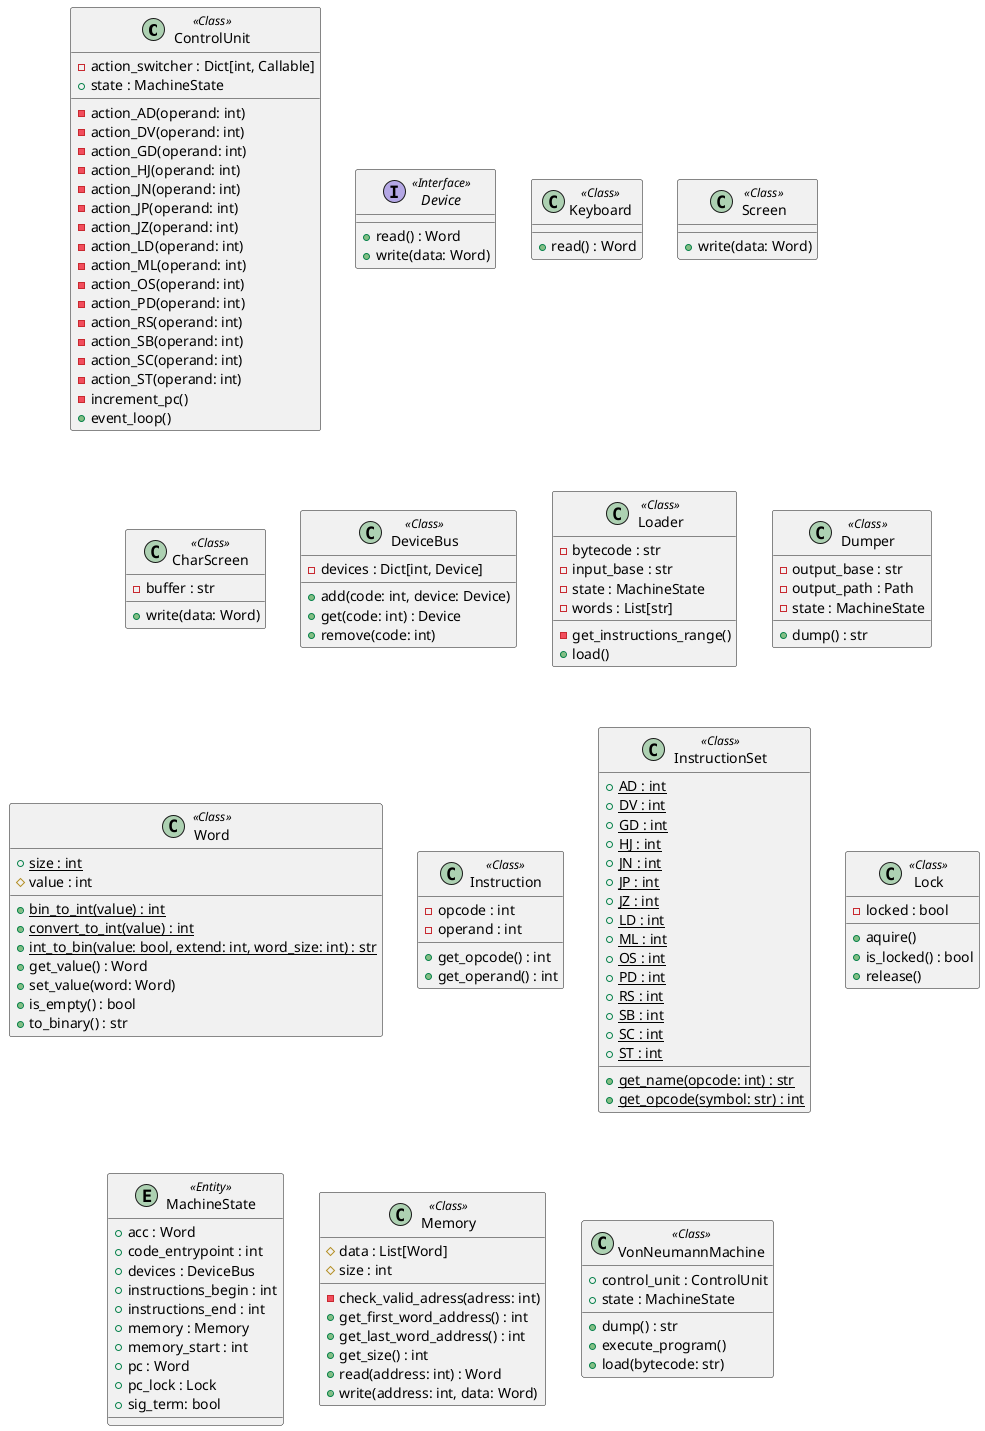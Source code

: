 @startuml classes
set namespaceSeparator none

''''''''''''''''''''''''''''''''''''''''''''''
'''''''''''''' PACKAGE: CONTROL ''''''''''''''
''''''''''''''''''''''''''''''''''''''''''''''

class "ControlUnit" as pyvnm.vm.control.ControlUnit <<Class>> {
  -action_switcher : Dict[int, Callable]
  +state : MachineState
  -action_AD(operand: int)
  -action_DV(operand: int)
  -action_GD(operand: int)
  -action_HJ(operand: int)
  -action_JN(operand: int)
  -action_JP(operand: int)
  -action_JZ(operand: int)
  -action_LD(operand: int)
  -action_ML(operand: int)
  -action_OS(operand: int)
  -action_PD(operand: int)
  -action_RS(operand: int)
  -action_SB(operand: int)
  -action_SC(operand: int)
  -action_ST(operand: int)
  -increment_pc()
  +event_loop()
}


'''''''''''''''''''''''''''''''''''''''''''''
'''''''''''''' PACKAGE: DEVICE ''''''''''''''
'''''''''''''''''''''''''''''''''''''''''''''

interface "Device" as pyvnm.vm.device.Device <<Interface>> {
  +read() : Word
  +write(data: Word)
}

class "Keyboard" as pyvnm.vm.device.Keyboard <<Class>> {
  +read() : Word
}

class "Screen" as pyvnm.vm.device.Screen <<Class>> {
  +write(data: Word)
}

class "CharScreen" as pyvnm.vm.device.CharScreen <<Class>> {
  -buffer : str
  +write(data: Word)
}

class "DeviceBus" as pyvnm.vm.device.DeviceBus <<Class>> {
  -devices : Dict[int, Device]
  +add(code: int, device: Device)
  +get(code: int) : Device 
  +remove(code: int)
}


'''''''''''''''''''''''''''''''''''''''''''''
'''''''''''''' PACKAGE: LOADER ''''''''''''''
'''''''''''''''''''''''''''''''''''''''''''''

class "Loader" as pyvnm.system.loader.Loader <<Class>> {
  -bytecode : str
  -input_base : str
  -state : MachineState
  -words : List[str]
  -get_instructions_range()
  +load()
}


'''''''''''''''''''''''''''''''''''''''''''''
'''''''''''''' PACKAGE: DUMPER ''''''''''''''
'''''''''''''''''''''''''''''''''''''''''''''

class "Dumper" as pyvnm.system.loader.Dumper <<Class>> {
  -output_base : str
  -output_path : Path
  -state : MachineState
  +dump() : str
}


''''''''''''''''''''''''''''''''''''''''''
'''''''''''''' PACKAGE: ISA ''''''''''''''
''''''''''''''''''''''''''''''''''''''''''

class "Word" as pyvnm.vm.isa.Word <<Class>> {
  +{static}size : int
  #value : int
  +{static}bin_to_int(value) : int
  +{static}convert_to_int(value) : int
  +{static}int_to_bin(value: bool, extend: int, word_size: int) : str
  +get_value() : Word
  +set_value(word: Word)
  +is_empty() : bool
  +to_binary() : str
}

class "Instruction" as pyvnm.vm.isa.Instruction <<Class>> {
  -opcode : int
  -operand : int
  +get_opcode() : int
  +get_operand() : int
  ' +{static}build(opcode: int, operand: int) : Instruction
}

class "InstructionSet" as pyvnm.vm.isa.InstructionSet <<Class>> {
  +{static}AD : int
  +{static}DV : int
  +{static}GD : int
  +{static}HJ : int
  +{static}JN : int
  +{static}JP : int
  +{static}JZ : int
  +{static}LD : int
  +{static}ML : int
  +{static}OS : int
  +{static}PD : int
  +{static}RS : int
  +{static}SB : int
  +{static}SC : int
  +{static}ST : int
  +{static}get_name(opcode: int) : str
  +{static}get_opcode(symbol: str) : int
}


'''''''''''''''''''''''''''''''''''''''''''''
'''''''''''''' PACKAGE: UTILS '''''''''''''''
'''''''''''''''''''''''''''''''''''''''''''''

class "Lock" as pyvnm.vm.utils.Lock <<Class>> {
  -locked : bool
  +aquire()
  +is_locked() : bool
  +release()
}


''''''''''''''''''''''''''''''''''''''''''''
'''''''''''''' PACKAGE: STATE ''''''''''''''
''''''''''''''''''''''''''''''''''''''''''''

entity "MachineState" as pyvnm.vm.state.MachineState <<Entity>> {
  +acc : Word
  +code_entrypoint : int
  +devices : DeviceBus
  +instructions_begin : int
  +instructions_end : int
  +memory : Memory
  +memory_start : int
  +pc : Word
  +pc_lock : Lock
  +sig_term: bool
}


'''''''''''''''''''''''''''''''''''''''''''''
'''''''''''''' PACKAGE: MEMORY ''''''''''''''
'''''''''''''''''''''''''''''''''''''''''''''

class "Memory" as pyvnm.vm.memory.Memory <<Class>> {
  #data : List[Word]
  #size : int
  -check_valid_adress(adress: int)
  +get_first_word_address() : int
  +get_last_word_address() : int
  +get_size() : int
  +read(address: int) : Word
  +write(address: int, data: Word)
}


''''''''''''''''''''''''''''''''''''''''''
'''''''''''''' PACKAGE: VNM ''''''''''''''
''''''''''''''''''''''''''''''''''''''''''

class "VonNeumannMachine" as pyvnm.vm.vnm.VonNeumannMachine <<Class>> {
  +control_unit : ControlUnit
  +state : MachineState
  +dump() : str
  +execute_program()
  +load(bytecode: str)
}
@enduml
